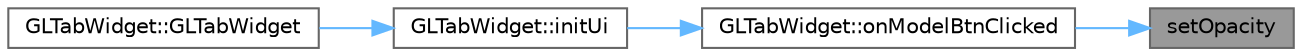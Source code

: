 digraph "setOpacity"
{
 // LATEX_PDF_SIZE
  bgcolor="transparent";
  edge [fontname=Helvetica,fontsize=10,labelfontname=Helvetica,labelfontsize=10];
  node [fontname=Helvetica,fontsize=10,shape=box,height=0.2,width=0.4];
  rankdir="RL";
  Node1 [id="Node000001",label="setOpacity",height=0.2,width=0.4,color="gray40", fillcolor="grey60", style="filled", fontcolor="black",tooltip="设置菜单透明度"];
  Node1 -> Node2 [id="edge1_Node000001_Node000002",dir="back",color="steelblue1",style="solid",tooltip=" "];
  Node2 [id="Node000002",label="GLTabWidget::onModelBtnClicked",height=0.2,width=0.4,color="grey40", fillcolor="white", style="filled",URL="$class_g_l_tab_widget.html#a79cd603a3b352bc991790c69aeae212a",tooltip="模式按钮点击槽函数"];
  Node2 -> Node3 [id="edge2_Node000002_Node000003",dir="back",color="steelblue1",style="solid",tooltip=" "];
  Node3 [id="Node000003",label="GLTabWidget::initUi",height=0.2,width=0.4,color="grey40", fillcolor="white", style="filled",URL="$class_g_l_tab_widget.html#afba6e95967cc3eb25fd518f7bde6ec04",tooltip="初始化界面"];
  Node3 -> Node4 [id="edge3_Node000003_Node000004",dir="back",color="steelblue1",style="solid",tooltip=" "];
  Node4 [id="Node000004",label="GLTabWidget::GLTabWidget",height=0.2,width=0.4,color="grey40", fillcolor="white", style="filled",URL="$class_g_l_tab_widget.html#acf273a069a5b1975e841029f169e76ef",tooltip="构造函数，初始化推荐界面"];
}
